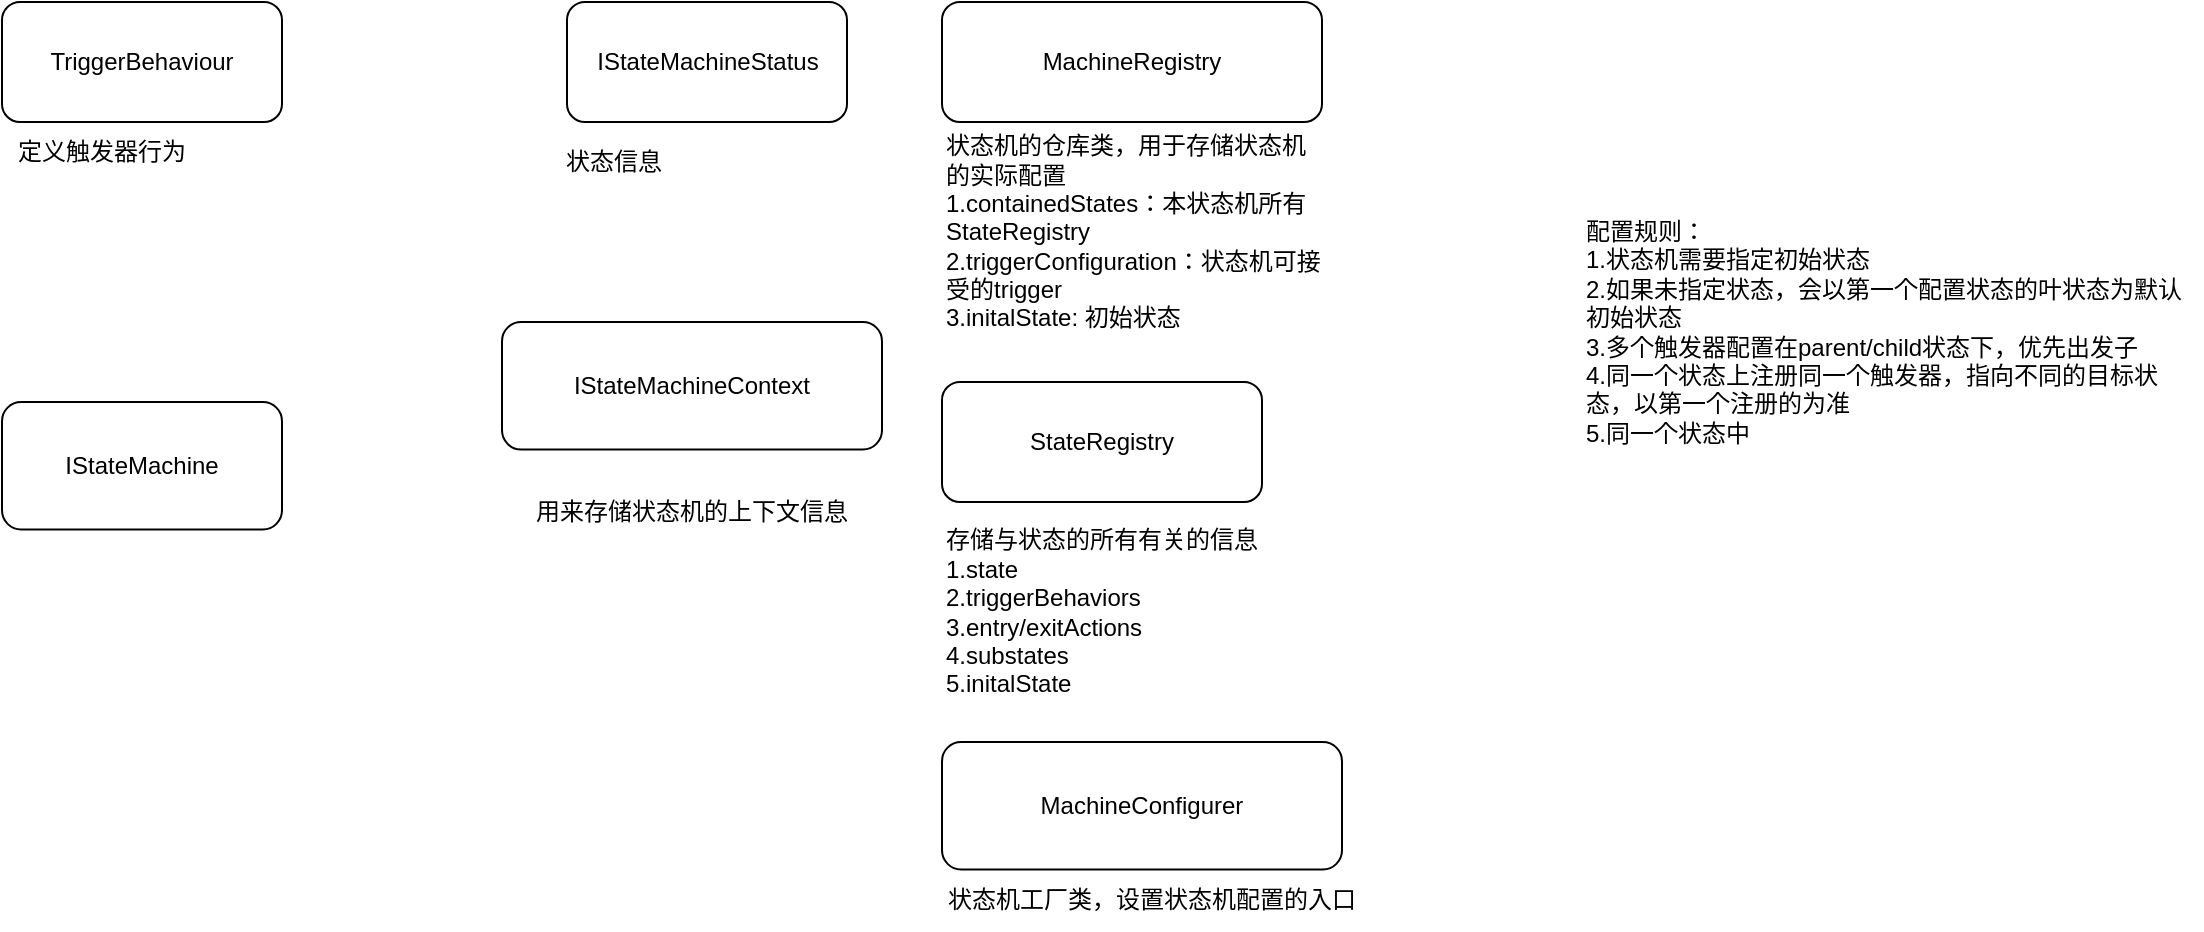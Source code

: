 <mxfile version="24.0.0" type="github">
  <diagram name="第 1 页" id="jQyt6PN3O-9ILQwhtGz-">
    <mxGraphModel dx="1207" dy="765" grid="1" gridSize="10" guides="1" tooltips="1" connect="1" arrows="1" fold="1" page="1" pageScale="1" pageWidth="827" pageHeight="1169" math="0" shadow="0">
      <root>
        <mxCell id="0" />
        <mxCell id="1" parent="0" />
        <mxCell id="jAPCvnGw42VJ1_7bwacQ-2" value="IStateMachine" style="rounded=1;whiteSpace=wrap;html=1;" parent="1" vertex="1">
          <mxGeometry x="20" y="750" width="140" height="63.75" as="geometry" />
        </mxCell>
        <mxCell id="jAPCvnGw42VJ1_7bwacQ-9" value="" style="group" parent="1" vertex="1" connectable="0">
          <mxGeometry x="490" y="740" width="210" height="180" as="geometry" />
        </mxCell>
        <mxCell id="jAPCvnGw42VJ1_7bwacQ-5" value="StateRegistry" style="rounded=1;whiteSpace=wrap;html=1;" parent="jAPCvnGw42VJ1_7bwacQ-9" vertex="1">
          <mxGeometry width="160" height="60" as="geometry" />
        </mxCell>
        <mxCell id="jAPCvnGw42VJ1_7bwacQ-8" value="存储与状态的所有有关的信息&lt;div&gt;1.state&lt;/div&gt;&lt;div&gt;2.triggerBehaviors&lt;/div&gt;&lt;div&gt;3.entry/exitActions&lt;/div&gt;&lt;div&gt;4.substates&lt;/div&gt;&lt;div&gt;5.initalState&lt;/div&gt;" style="text;strokeColor=none;align=left;fillColor=none;html=1;verticalAlign=middle;whiteSpace=wrap;rounded=0;" parent="jAPCvnGw42VJ1_7bwacQ-9" vertex="1">
          <mxGeometry y="60" width="210" height="110" as="geometry" />
        </mxCell>
        <mxCell id="jAPCvnGw42VJ1_7bwacQ-12" value="" style="group" parent="1" vertex="1" connectable="0">
          <mxGeometry x="490" y="550" width="190" height="170" as="geometry" />
        </mxCell>
        <mxCell id="jAPCvnGw42VJ1_7bwacQ-4" value="MachineRegistry" style="rounded=1;whiteSpace=wrap;html=1;" parent="jAPCvnGw42VJ1_7bwacQ-12" vertex="1">
          <mxGeometry width="190" height="60" as="geometry" />
        </mxCell>
        <mxCell id="jAPCvnGw42VJ1_7bwacQ-10" value="状态机的仓库类，用于存储状态机的实际配置&lt;div&gt;1.containedStates：本状态机所有StateRegistry&lt;/div&gt;&lt;div&gt;2.triggerConfiguration：状态机可接受的trigger&lt;/div&gt;&lt;div&gt;3.initalState: 初始状态&lt;/div&gt;" style="text;strokeColor=none;align=left;fillColor=none;html=1;verticalAlign=middle;whiteSpace=wrap;rounded=0;" parent="jAPCvnGw42VJ1_7bwacQ-12" vertex="1">
          <mxGeometry y="60" width="190" height="110" as="geometry" />
        </mxCell>
        <mxCell id="jAPCvnGw42VJ1_7bwacQ-15" value="" style="group" parent="1" vertex="1" connectable="0">
          <mxGeometry x="490" y="920" width="210" height="93.75" as="geometry" />
        </mxCell>
        <mxCell id="jAPCvnGw42VJ1_7bwacQ-13" value="MachineConfigurer" style="rounded=1;whiteSpace=wrap;html=1;" parent="jAPCvnGw42VJ1_7bwacQ-15" vertex="1">
          <mxGeometry width="200" height="63.75" as="geometry" />
        </mxCell>
        <mxCell id="jAPCvnGw42VJ1_7bwacQ-14" value="状态机工厂类，设置状态机配置的入口" style="text;strokeColor=none;align=center;fillColor=none;html=1;verticalAlign=middle;whiteSpace=wrap;rounded=0;" parent="jAPCvnGw42VJ1_7bwacQ-15" vertex="1">
          <mxGeometry y="63.75" width="210" height="30" as="geometry" />
        </mxCell>
        <mxCell id="jAPCvnGw42VJ1_7bwacQ-18" value="" style="group" parent="1" vertex="1" connectable="0">
          <mxGeometry x="300" y="550" width="145" height="95" as="geometry" />
        </mxCell>
        <mxCell id="jAPCvnGw42VJ1_7bwacQ-3" value="IStateMachineStatus" style="rounded=1;whiteSpace=wrap;html=1;" parent="jAPCvnGw42VJ1_7bwacQ-18" vertex="1">
          <mxGeometry x="2.5" width="140" height="60" as="geometry" />
        </mxCell>
        <mxCell id="jAPCvnGw42VJ1_7bwacQ-17" value="状态信息" style="text;strokeColor=none;align=left;fillColor=none;html=1;verticalAlign=middle;whiteSpace=wrap;rounded=0;" parent="jAPCvnGw42VJ1_7bwacQ-18" vertex="1">
          <mxGeometry y="65" width="145" height="30" as="geometry" />
        </mxCell>
        <mxCell id="jAPCvnGw42VJ1_7bwacQ-19" value="" style="group" parent="1" vertex="1" connectable="0">
          <mxGeometry x="270" y="710" width="190" height="110" as="geometry" />
        </mxCell>
        <mxCell id="jAPCvnGw42VJ1_7bwacQ-11" value="IStateMachineContext" style="rounded=1;whiteSpace=wrap;html=1;" parent="jAPCvnGw42VJ1_7bwacQ-19" vertex="1">
          <mxGeometry width="190" height="63.75" as="geometry" />
        </mxCell>
        <mxCell id="jAPCvnGw42VJ1_7bwacQ-16" value="用来存储状态机的上下文信息" style="text;strokeColor=none;align=center;fillColor=none;html=1;verticalAlign=middle;whiteSpace=wrap;rounded=0;" parent="jAPCvnGw42VJ1_7bwacQ-19" vertex="1">
          <mxGeometry y="80" width="190" height="30" as="geometry" />
        </mxCell>
        <mxCell id="BBn1zPqoFVNGkyh3_7BI-2" value="" style="group" vertex="1" connectable="0" parent="1">
          <mxGeometry x="20" y="550" width="140" height="90" as="geometry" />
        </mxCell>
        <mxCell id="jAPCvnGw42VJ1_7bwacQ-6" value="TriggerBehaviour" style="rounded=1;whiteSpace=wrap;html=1;" parent="BBn1zPqoFVNGkyh3_7BI-2" vertex="1">
          <mxGeometry width="140" height="60" as="geometry" />
        </mxCell>
        <mxCell id="BBn1zPqoFVNGkyh3_7BI-1" value="定义触发器行为" style="text;strokeColor=none;align=center;fillColor=none;html=1;verticalAlign=middle;whiteSpace=wrap;rounded=0;" vertex="1" parent="BBn1zPqoFVNGkyh3_7BI-2">
          <mxGeometry y="60" width="100" height="30" as="geometry" />
        </mxCell>
        <mxCell id="BBn1zPqoFVNGkyh3_7BI-3" value="配置规则：&lt;div&gt;1.状态机需要指定初始状态&lt;/div&gt;&lt;div&gt;2.如果未指定状态，会以第一个配置状态的叶状态为默认初始状态&lt;/div&gt;&lt;div&gt;3.多个触发器配置在parent/child状态下，优先出发子&lt;/div&gt;&lt;div&gt;4.同一个状态上注册同一个触发器，指向不同的目标状态，以第一个注册的为准&lt;/div&gt;&lt;div&gt;5.同一个状态中&lt;/div&gt;" style="text;strokeColor=none;align=left;fillColor=none;html=1;verticalAlign=middle;whiteSpace=wrap;rounded=0;" vertex="1" parent="1">
          <mxGeometry x="810" y="560" width="310" height="310" as="geometry" />
        </mxCell>
      </root>
    </mxGraphModel>
  </diagram>
</mxfile>
